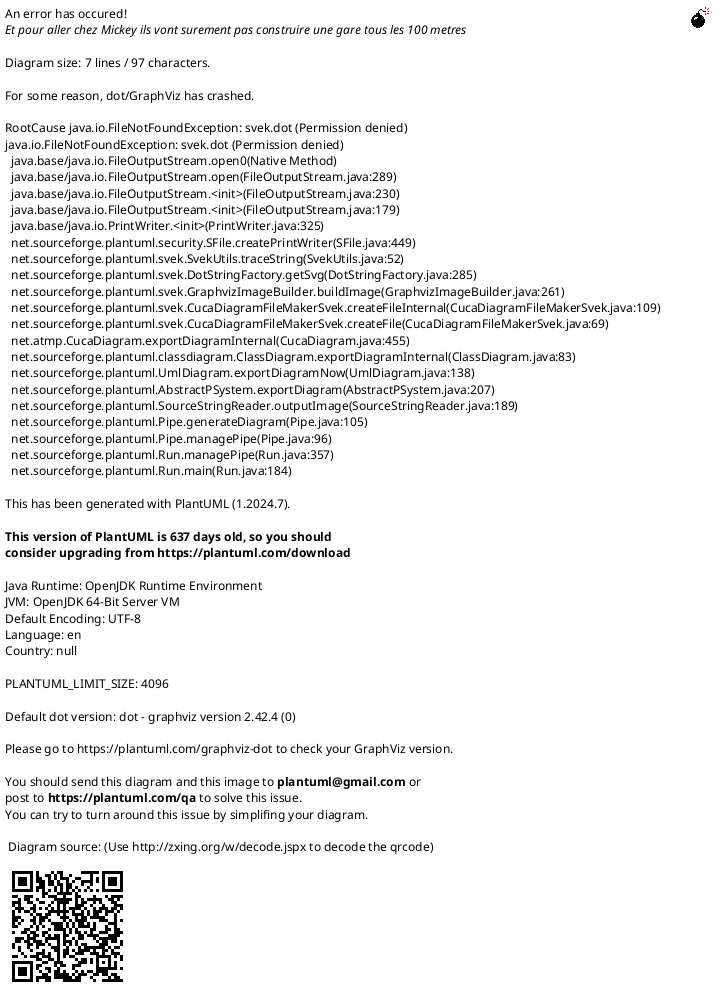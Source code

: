 {
  "sha1": "qxhl6cdb2eebwu81nevskkwp4t4i1cg",
  "insertion": {
    "when": "2024-06-04T17:28:43.042Z",
    "url": "https://forum.plantuml.net/16397/add-qualified-associations-to-class-diagrams?show=16642#c16642",
    "user": "plantuml@gmail.com"
  }
}
@startuml
!pragma svek_trace on
class class1
class class2

class1 [Qualifier] *-- class2
@enduml
